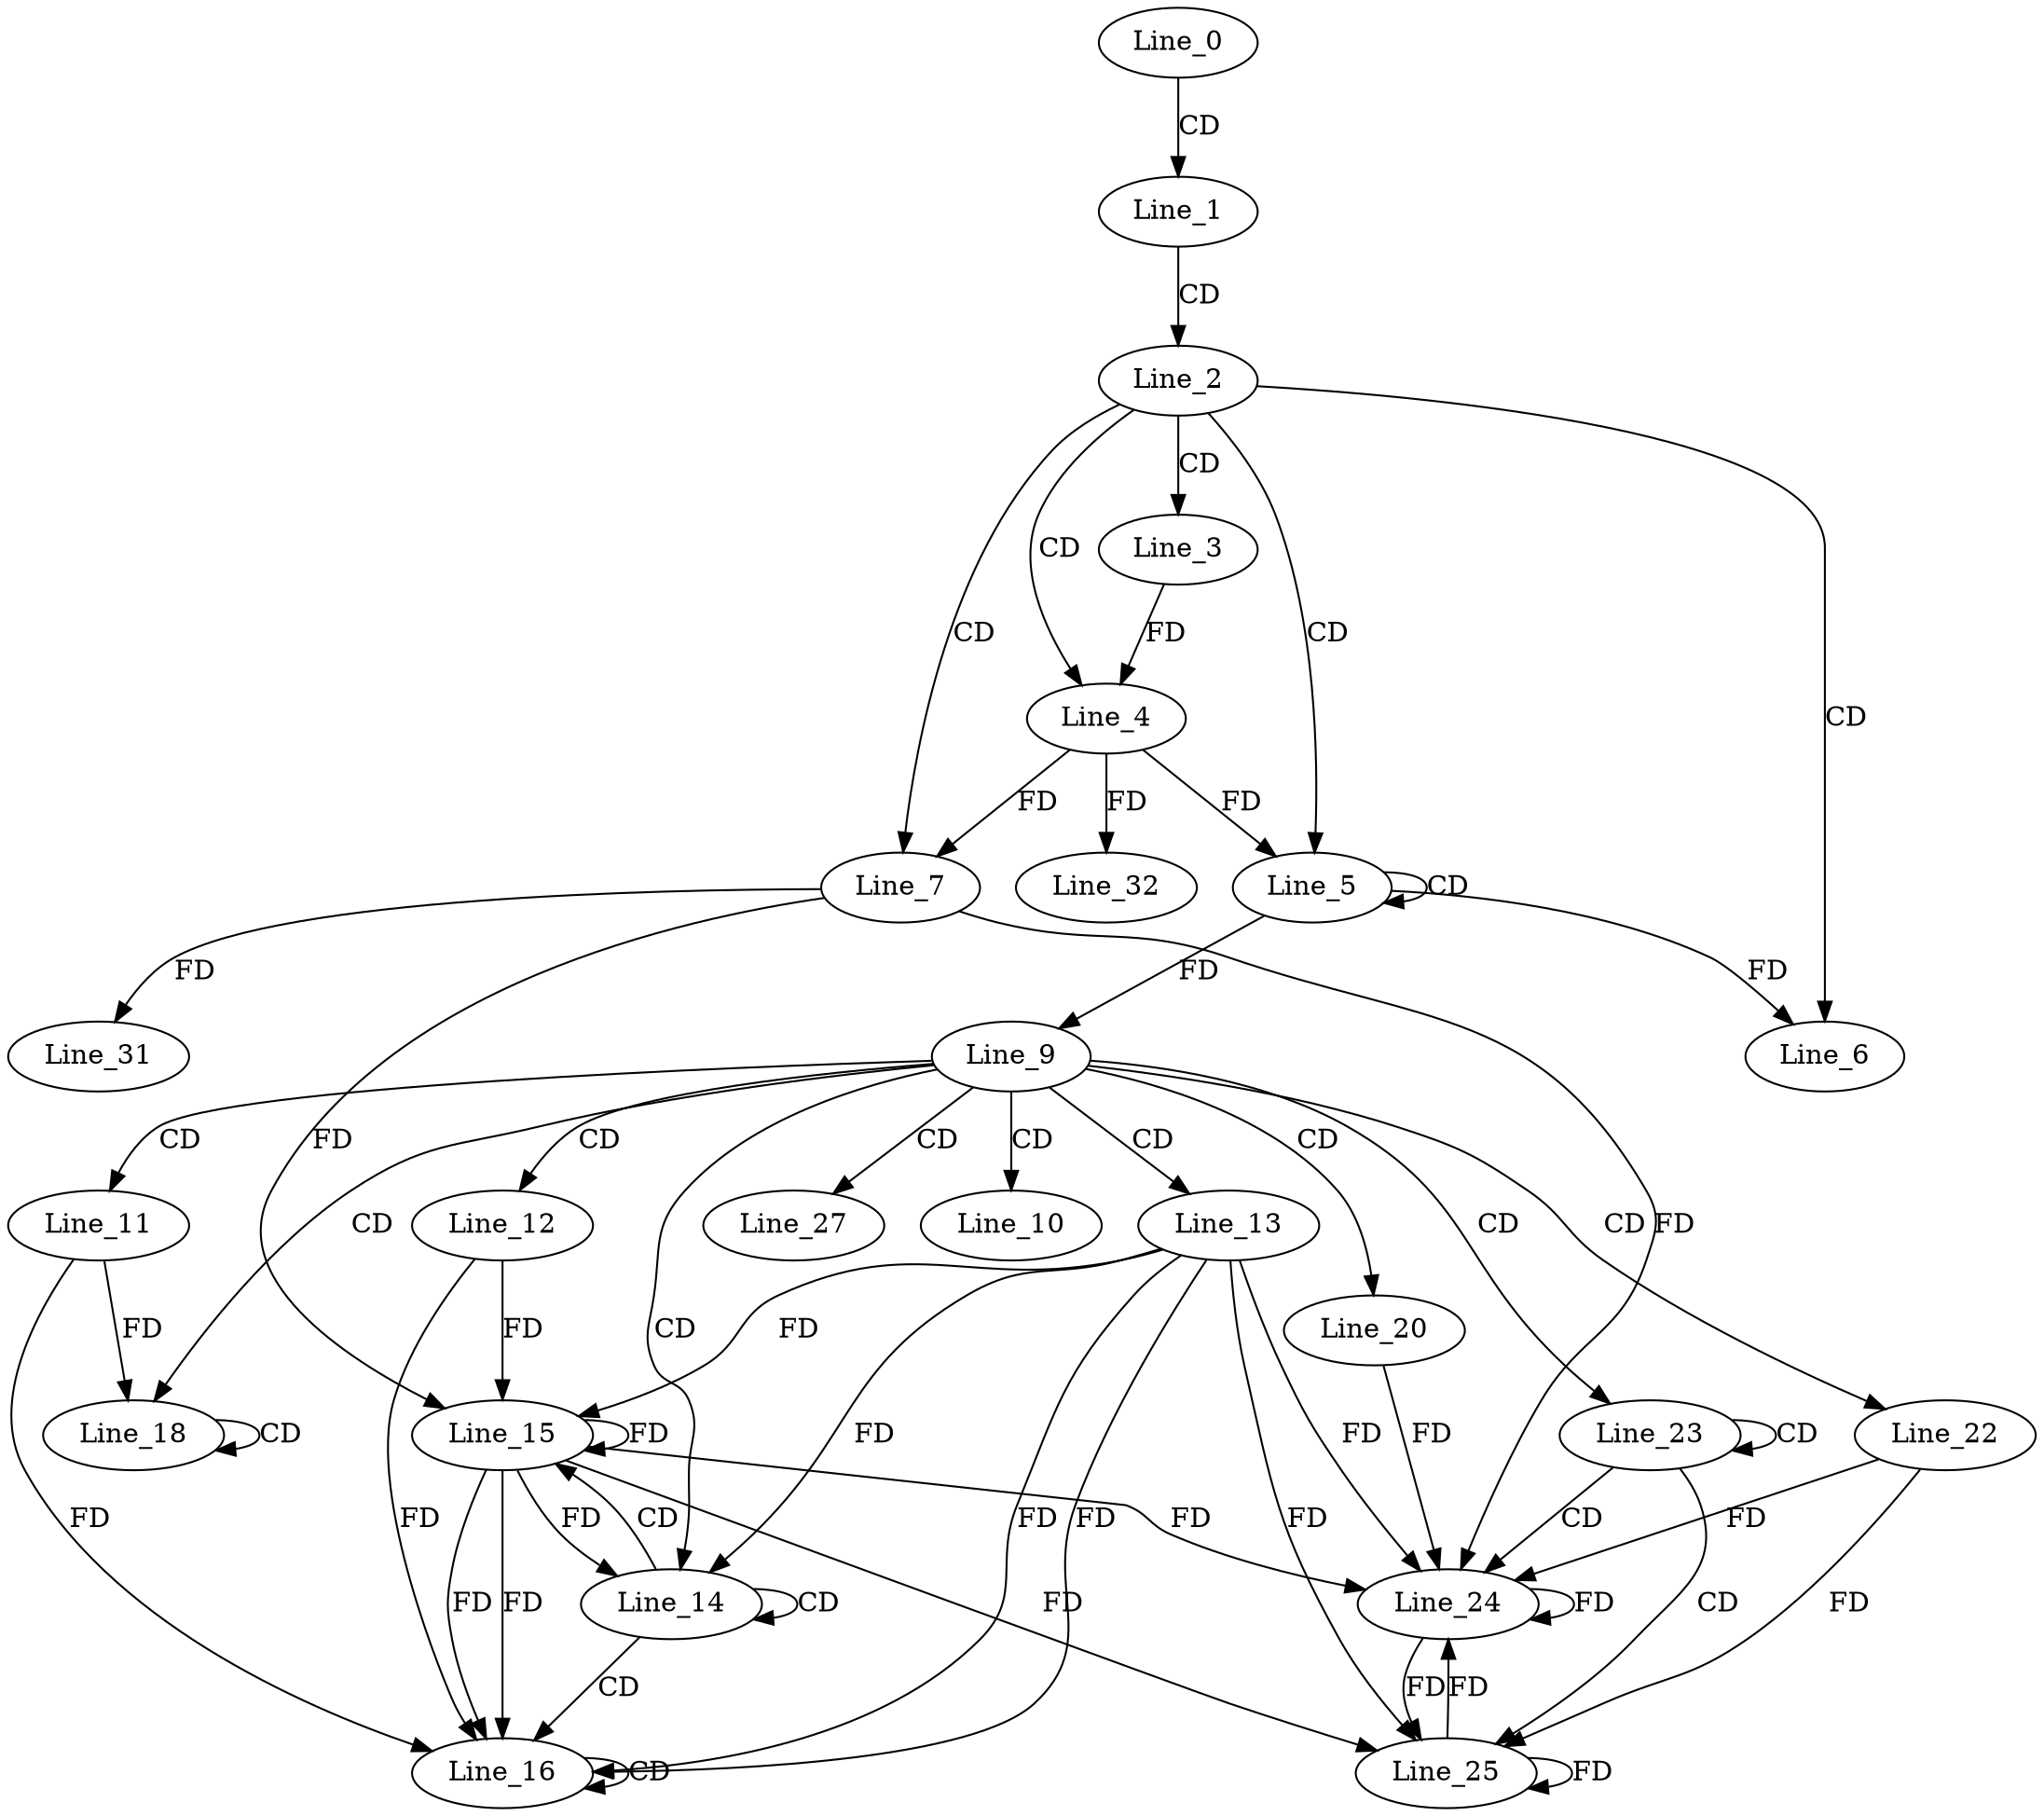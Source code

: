 digraph G {
  Line_0;
  Line_1;
  Line_2;
  Line_3;
  Line_4;
  Line_4;
  Line_5;
  Line_5;
  Line_6;
  Line_6;
  Line_7;
  Line_7;
  Line_9;
  Line_10;
  Line_11;
  Line_12;
  Line_13;
  Line_14;
  Line_15;
  Line_15;
  Line_16;
  Line_16;
  Line_18;
  Line_18;
  Line_20;
  Line_22;
  Line_23;
  Line_24;
  Line_24;
  Line_25;
  Line_27;
  Line_31;
  Line_32;
  Line_0 -> Line_1 [ label="CD" ];
  Line_1 -> Line_2 [ label="CD" ];
  Line_2 -> Line_3 [ label="CD" ];
  Line_2 -> Line_4 [ label="CD" ];
  Line_3 -> Line_4 [ label="FD" ];
  Line_2 -> Line_5 [ label="CD" ];
  Line_5 -> Line_5 [ label="CD" ];
  Line_4 -> Line_5 [ label="FD" ];
  Line_2 -> Line_6 [ label="CD" ];
  Line_5 -> Line_6 [ label="FD" ];
  Line_2 -> Line_7 [ label="CD" ];
  Line_4 -> Line_7 [ label="FD" ];
  Line_5 -> Line_9 [ label="FD" ];
  Line_9 -> Line_10 [ label="CD" ];
  Line_9 -> Line_11 [ label="CD" ];
  Line_9 -> Line_12 [ label="CD" ];
  Line_9 -> Line_13 [ label="CD" ];
  Line_9 -> Line_14 [ label="CD" ];
  Line_14 -> Line_14 [ label="CD" ];
  Line_13 -> Line_14 [ label="FD" ];
  Line_14 -> Line_15 [ label="CD" ];
  Line_15 -> Line_15 [ label="FD" ];
  Line_13 -> Line_15 [ label="FD" ];
  Line_7 -> Line_15 [ label="FD" ];
  Line_12 -> Line_15 [ label="FD" ];
  Line_14 -> Line_16 [ label="CD" ];
  Line_15 -> Line_16 [ label="FD" ];
  Line_13 -> Line_16 [ label="FD" ];
  Line_16 -> Line_16 [ label="CD" ];
  Line_11 -> Line_16 [ label="FD" ];
  Line_12 -> Line_16 [ label="FD" ];
  Line_15 -> Line_16 [ label="FD" ];
  Line_13 -> Line_16 [ label="FD" ];
  Line_9 -> Line_18 [ label="CD" ];
  Line_18 -> Line_18 [ label="CD" ];
  Line_11 -> Line_18 [ label="FD" ];
  Line_9 -> Line_20 [ label="CD" ];
  Line_9 -> Line_22 [ label="CD" ];
  Line_9 -> Line_23 [ label="CD" ];
  Line_23 -> Line_23 [ label="CD" ];
  Line_23 -> Line_24 [ label="CD" ];
  Line_24 -> Line_24 [ label="FD" ];
  Line_15 -> Line_24 [ label="FD" ];
  Line_13 -> Line_24 [ label="FD" ];
  Line_7 -> Line_24 [ label="FD" ];
  Line_20 -> Line_24 [ label="FD" ];
  Line_22 -> Line_24 [ label="FD" ];
  Line_23 -> Line_25 [ label="CD" ];
  Line_25 -> Line_25 [ label="FD" ];
  Line_22 -> Line_25 [ label="FD" ];
  Line_24 -> Line_25 [ label="FD" ];
  Line_15 -> Line_25 [ label="FD" ];
  Line_13 -> Line_25 [ label="FD" ];
  Line_9 -> Line_27 [ label="CD" ];
  Line_7 -> Line_31 [ label="FD" ];
  Line_4 -> Line_32 [ label="FD" ];
  Line_15 -> Line_14 [ label="FD" ];
  Line_25 -> Line_24 [ label="FD" ];
}
